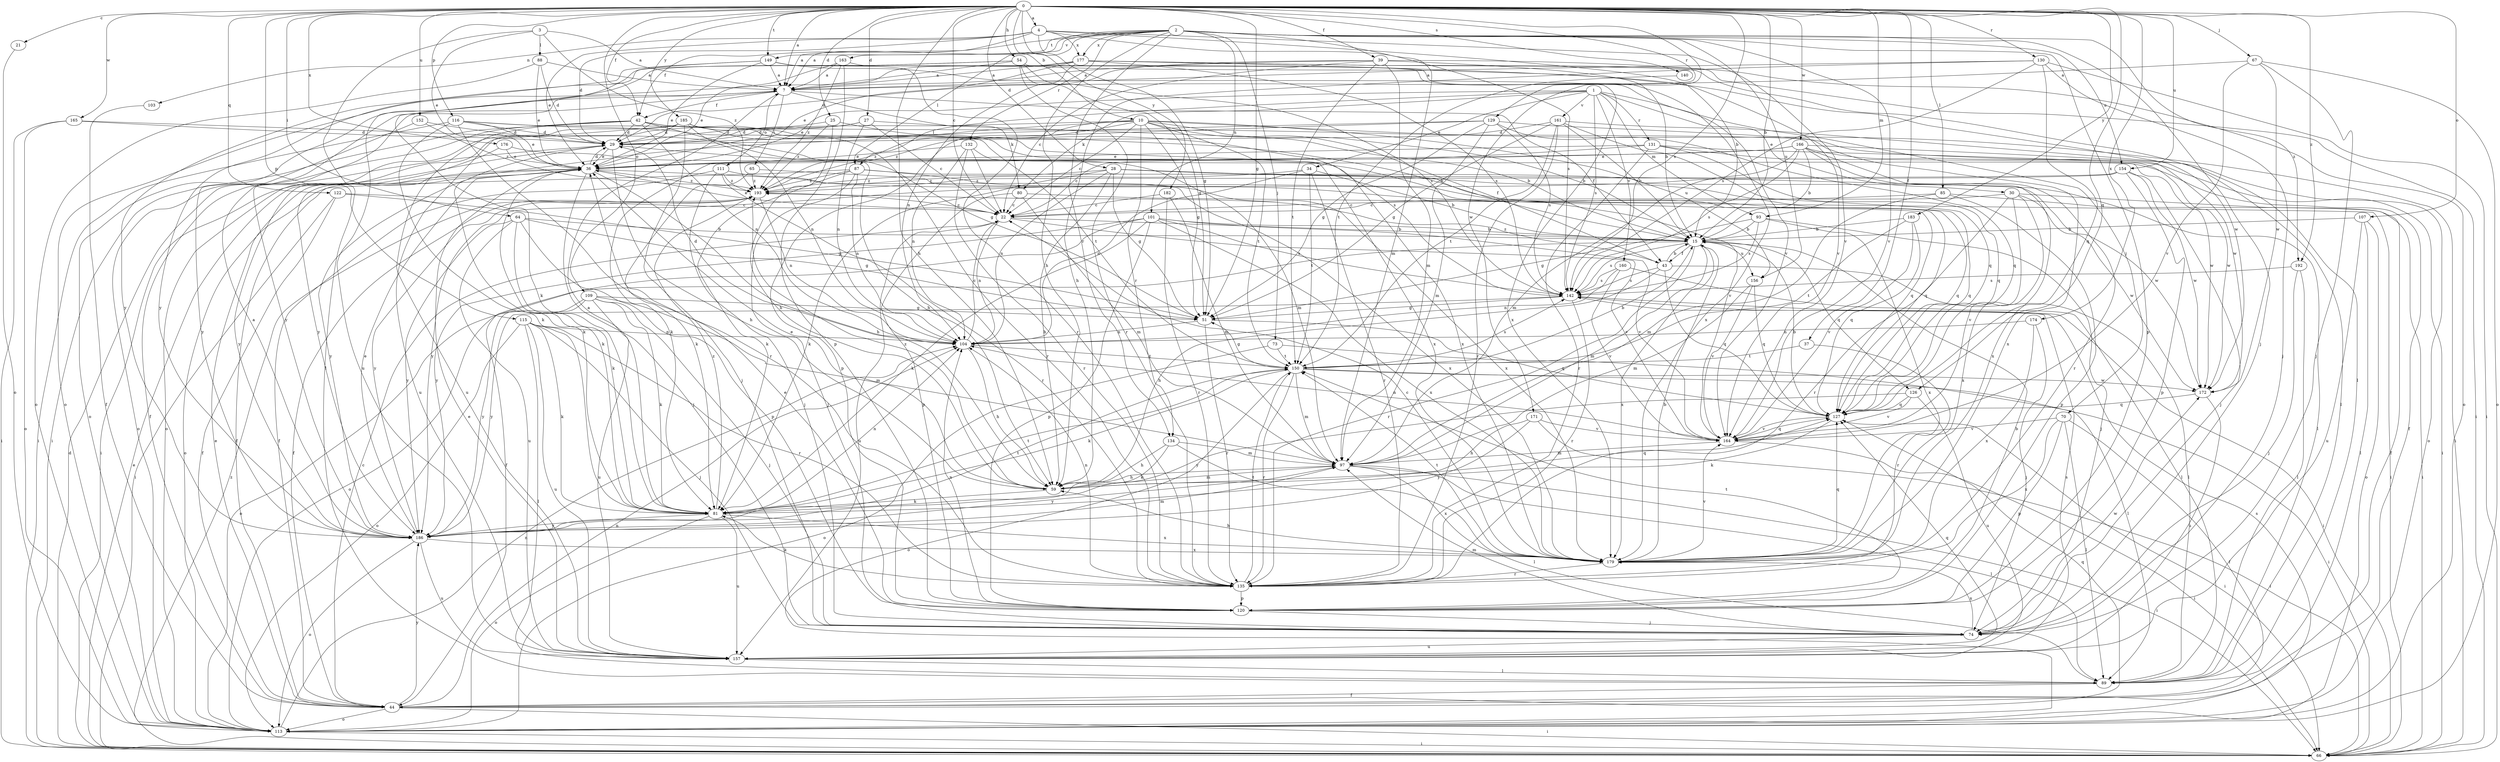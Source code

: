 strict digraph  {
0;
1;
2;
3;
4;
7;
10;
15;
21;
22;
25;
27;
28;
29;
30;
34;
36;
37;
39;
42;
43;
44;
51;
54;
59;
64;
65;
66;
67;
70;
73;
74;
80;
81;
85;
87;
88;
89;
93;
97;
101;
103;
104;
107;
109;
111;
113;
115;
116;
120;
122;
126;
127;
129;
130;
131;
132;
134;
135;
140;
142;
149;
150;
152;
154;
156;
157;
160;
161;
163;
164;
165;
166;
171;
172;
174;
176;
177;
179;
182;
183;
185;
186;
192;
193;
0 -> 4  [label=a];
0 -> 7  [label=a];
0 -> 10  [label=b];
0 -> 15  [label=b];
0 -> 21  [label=c];
0 -> 22  [label=c];
0 -> 25  [label=d];
0 -> 27  [label=d];
0 -> 28  [label=d];
0 -> 37  [label=f];
0 -> 39  [label=f];
0 -> 42  [label=f];
0 -> 51  [label=g];
0 -> 54  [label=h];
0 -> 59  [label=h];
0 -> 64  [label=i];
0 -> 67  [label=j];
0 -> 85  [label=l];
0 -> 93  [label=m];
0 -> 107  [label=o];
0 -> 109  [label=o];
0 -> 115  [label=p];
0 -> 116  [label=p];
0 -> 122  [label=q];
0 -> 126  [label=q];
0 -> 129  [label=r];
0 -> 130  [label=r];
0 -> 140  [label=s];
0 -> 142  [label=s];
0 -> 149  [label=t];
0 -> 152  [label=u];
0 -> 154  [label=u];
0 -> 165  [label=w];
0 -> 166  [label=w];
0 -> 171  [label=w];
0 -> 174  [label=x];
0 -> 176  [label=x];
0 -> 182  [label=y];
0 -> 183  [label=y];
0 -> 185  [label=y];
0 -> 192  [label=z];
1 -> 30  [label=e];
1 -> 34  [label=e];
1 -> 36  [label=e];
1 -> 70  [label=j];
1 -> 80  [label=k];
1 -> 87  [label=l];
1 -> 93  [label=m];
1 -> 131  [label=r];
1 -> 142  [label=s];
1 -> 160  [label=v];
1 -> 161  [label=v];
2 -> 7  [label=a];
2 -> 42  [label=f];
2 -> 59  [label=h];
2 -> 73  [label=j];
2 -> 74  [label=j];
2 -> 87  [label=l];
2 -> 97  [label=m];
2 -> 101  [label=n];
2 -> 120  [label=p];
2 -> 132  [label=r];
2 -> 134  [label=r];
2 -> 149  [label=t];
2 -> 154  [label=u];
2 -> 156  [label=u];
2 -> 163  [label=v];
2 -> 164  [label=v];
2 -> 177  [label=x];
2 -> 192  [label=z];
3 -> 7  [label=a];
3 -> 36  [label=e];
3 -> 88  [label=l];
3 -> 89  [label=l];
3 -> 193  [label=z];
4 -> 7  [label=a];
4 -> 15  [label=b];
4 -> 29  [label=d];
4 -> 36  [label=e];
4 -> 51  [label=g];
4 -> 103  [label=n];
4 -> 142  [label=s];
4 -> 164  [label=v];
4 -> 177  [label=x];
7 -> 42  [label=f];
7 -> 43  [label=f];
7 -> 65  [label=i];
7 -> 80  [label=k];
7 -> 111  [label=o];
7 -> 113  [label=o];
7 -> 186  [label=y];
10 -> 15  [label=b];
10 -> 22  [label=c];
10 -> 29  [label=d];
10 -> 43  [label=f];
10 -> 51  [label=g];
10 -> 66  [label=i];
10 -> 120  [label=p];
10 -> 134  [label=r];
10 -> 150  [label=t];
10 -> 156  [label=u];
10 -> 186  [label=y];
10 -> 193  [label=z];
15 -> 43  [label=f];
15 -> 97  [label=m];
15 -> 113  [label=o];
15 -> 126  [label=q];
15 -> 135  [label=r];
15 -> 142  [label=s];
15 -> 156  [label=u];
15 -> 179  [label=x];
21 -> 113  [label=o];
22 -> 15  [label=b];
22 -> 36  [label=e];
22 -> 104  [label=n];
22 -> 157  [label=u];
22 -> 164  [label=v];
25 -> 29  [label=d];
25 -> 59  [label=h];
25 -> 179  [label=x];
25 -> 193  [label=z];
27 -> 15  [label=b];
27 -> 22  [label=c];
27 -> 29  [label=d];
27 -> 104  [label=n];
27 -> 113  [label=o];
28 -> 51  [label=g];
28 -> 59  [label=h];
28 -> 81  [label=k];
28 -> 89  [label=l];
28 -> 104  [label=n];
28 -> 127  [label=q];
28 -> 172  [label=w];
28 -> 193  [label=z];
29 -> 36  [label=e];
29 -> 59  [label=h];
29 -> 66  [label=i];
29 -> 81  [label=k];
29 -> 97  [label=m];
30 -> 22  [label=c];
30 -> 44  [label=f];
30 -> 135  [label=r];
30 -> 164  [label=v];
30 -> 172  [label=w];
30 -> 179  [label=x];
34 -> 15  [label=b];
34 -> 104  [label=n];
34 -> 135  [label=r];
34 -> 150  [label=t];
34 -> 193  [label=z];
36 -> 29  [label=d];
36 -> 44  [label=f];
36 -> 59  [label=h];
36 -> 74  [label=j];
36 -> 81  [label=k];
36 -> 127  [label=q];
36 -> 186  [label=y];
36 -> 193  [label=z];
37 -> 135  [label=r];
37 -> 150  [label=t];
39 -> 7  [label=a];
39 -> 15  [label=b];
39 -> 22  [label=c];
39 -> 29  [label=d];
39 -> 97  [label=m];
39 -> 113  [label=o];
39 -> 150  [label=t];
42 -> 29  [label=d];
42 -> 59  [label=h];
42 -> 66  [label=i];
42 -> 104  [label=n];
42 -> 113  [label=o];
42 -> 142  [label=s];
42 -> 157  [label=u];
42 -> 172  [label=w];
43 -> 15  [label=b];
43 -> 59  [label=h];
43 -> 89  [label=l];
43 -> 127  [label=q];
43 -> 142  [label=s];
43 -> 193  [label=z];
44 -> 22  [label=c];
44 -> 36  [label=e];
44 -> 66  [label=i];
44 -> 104  [label=n];
44 -> 113  [label=o];
44 -> 127  [label=q];
44 -> 186  [label=y];
51 -> 104  [label=n];
51 -> 127  [label=q];
51 -> 135  [label=r];
54 -> 7  [label=a];
54 -> 51  [label=g];
54 -> 135  [label=r];
54 -> 142  [label=s];
54 -> 157  [label=u];
54 -> 172  [label=w];
54 -> 186  [label=y];
59 -> 36  [label=e];
59 -> 81  [label=k];
59 -> 97  [label=m];
59 -> 127  [label=q];
59 -> 193  [label=z];
64 -> 15  [label=b];
64 -> 51  [label=g];
64 -> 81  [label=k];
64 -> 120  [label=p];
64 -> 157  [label=u];
64 -> 186  [label=y];
65 -> 81  [label=k];
65 -> 127  [label=q];
65 -> 193  [label=z];
66 -> 29  [label=d];
66 -> 36  [label=e];
66 -> 193  [label=z];
67 -> 7  [label=a];
67 -> 74  [label=j];
67 -> 113  [label=o];
67 -> 164  [label=v];
67 -> 172  [label=w];
70 -> 44  [label=f];
70 -> 89  [label=l];
70 -> 120  [label=p];
70 -> 164  [label=v];
70 -> 179  [label=x];
73 -> 89  [label=l];
73 -> 113  [label=o];
73 -> 150  [label=t];
74 -> 97  [label=m];
74 -> 157  [label=u];
74 -> 172  [label=w];
74 -> 179  [label=x];
80 -> 22  [label=c];
80 -> 66  [label=i];
80 -> 97  [label=m];
80 -> 120  [label=p];
81 -> 7  [label=a];
81 -> 104  [label=n];
81 -> 113  [label=o];
81 -> 150  [label=t];
81 -> 157  [label=u];
81 -> 179  [label=x];
81 -> 186  [label=y];
81 -> 193  [label=z];
85 -> 22  [label=c];
85 -> 66  [label=i];
85 -> 97  [label=m];
85 -> 120  [label=p];
87 -> 74  [label=j];
87 -> 81  [label=k];
87 -> 104  [label=n];
87 -> 113  [label=o];
87 -> 127  [label=q];
87 -> 179  [label=x];
87 -> 193  [label=z];
88 -> 7  [label=a];
88 -> 29  [label=d];
88 -> 36  [label=e];
88 -> 113  [label=o];
89 -> 44  [label=f];
93 -> 15  [label=b];
93 -> 51  [label=g];
93 -> 74  [label=j];
93 -> 142  [label=s];
93 -> 179  [label=x];
97 -> 59  [label=h];
97 -> 66  [label=i];
97 -> 89  [label=l];
97 -> 179  [label=x];
97 -> 186  [label=y];
101 -> 15  [label=b];
101 -> 44  [label=f];
101 -> 81  [label=k];
101 -> 120  [label=p];
101 -> 142  [label=s];
101 -> 164  [label=v];
101 -> 179  [label=x];
101 -> 186  [label=y];
103 -> 44  [label=f];
104 -> 22  [label=c];
104 -> 29  [label=d];
104 -> 59  [label=h];
104 -> 150  [label=t];
107 -> 15  [label=b];
107 -> 89  [label=l];
107 -> 113  [label=o];
107 -> 157  [label=u];
109 -> 51  [label=g];
109 -> 74  [label=j];
109 -> 81  [label=k];
109 -> 97  [label=m];
109 -> 113  [label=o];
109 -> 157  [label=u];
109 -> 186  [label=y];
111 -> 44  [label=f];
111 -> 74  [label=j];
111 -> 135  [label=r];
111 -> 179  [label=x];
111 -> 193  [label=z];
113 -> 66  [label=i];
113 -> 104  [label=n];
113 -> 142  [label=s];
115 -> 74  [label=j];
115 -> 81  [label=k];
115 -> 89  [label=l];
115 -> 104  [label=n];
115 -> 113  [label=o];
115 -> 135  [label=r];
115 -> 157  [label=u];
116 -> 29  [label=d];
116 -> 36  [label=e];
116 -> 66  [label=i];
116 -> 81  [label=k];
116 -> 135  [label=r];
116 -> 150  [label=t];
116 -> 179  [label=x];
120 -> 15  [label=b];
120 -> 36  [label=e];
120 -> 74  [label=j];
120 -> 104  [label=n];
120 -> 150  [label=t];
122 -> 22  [label=c];
122 -> 44  [label=f];
122 -> 51  [label=g];
122 -> 66  [label=i];
126 -> 127  [label=q];
126 -> 157  [label=u];
126 -> 164  [label=v];
126 -> 186  [label=y];
127 -> 15  [label=b];
127 -> 66  [label=i];
127 -> 81  [label=k];
127 -> 164  [label=v];
129 -> 29  [label=d];
129 -> 51  [label=g];
129 -> 97  [label=m];
129 -> 127  [label=q];
129 -> 142  [label=s];
129 -> 179  [label=x];
129 -> 193  [label=z];
130 -> 7  [label=a];
130 -> 59  [label=h];
130 -> 66  [label=i];
130 -> 74  [label=j];
130 -> 127  [label=q];
130 -> 142  [label=s];
131 -> 36  [label=e];
131 -> 66  [label=i];
131 -> 81  [label=k];
131 -> 127  [label=q];
131 -> 135  [label=r];
131 -> 172  [label=w];
132 -> 22  [label=c];
132 -> 36  [label=e];
132 -> 44  [label=f];
132 -> 104  [label=n];
132 -> 135  [label=r];
134 -> 59  [label=h];
134 -> 81  [label=k];
134 -> 89  [label=l];
134 -> 97  [label=m];
135 -> 81  [label=k];
135 -> 104  [label=n];
135 -> 120  [label=p];
135 -> 150  [label=t];
140 -> 150  [label=t];
142 -> 51  [label=g];
142 -> 66  [label=i];
142 -> 135  [label=r];
142 -> 186  [label=y];
149 -> 7  [label=a];
149 -> 36  [label=e];
149 -> 81  [label=k];
149 -> 135  [label=r];
149 -> 164  [label=v];
149 -> 179  [label=x];
149 -> 186  [label=y];
150 -> 15  [label=b];
150 -> 51  [label=g];
150 -> 66  [label=i];
150 -> 81  [label=k];
150 -> 97  [label=m];
150 -> 113  [label=o];
150 -> 135  [label=r];
150 -> 142  [label=s];
150 -> 172  [label=w];
152 -> 29  [label=d];
152 -> 186  [label=y];
152 -> 193  [label=z];
154 -> 74  [label=j];
154 -> 120  [label=p];
154 -> 172  [label=w];
154 -> 186  [label=y];
154 -> 193  [label=z];
156 -> 97  [label=m];
156 -> 127  [label=q];
156 -> 164  [label=v];
157 -> 36  [label=e];
157 -> 89  [label=l];
157 -> 127  [label=q];
157 -> 142  [label=s];
160 -> 89  [label=l];
160 -> 104  [label=n];
160 -> 142  [label=s];
160 -> 164  [label=v];
161 -> 15  [label=b];
161 -> 29  [label=d];
161 -> 51  [label=g];
161 -> 89  [label=l];
161 -> 127  [label=q];
161 -> 135  [label=r];
161 -> 150  [label=t];
163 -> 7  [label=a];
163 -> 36  [label=e];
163 -> 120  [label=p];
163 -> 179  [label=x];
163 -> 193  [label=z];
164 -> 66  [label=i];
164 -> 97  [label=m];
164 -> 104  [label=n];
164 -> 127  [label=q];
165 -> 29  [label=d];
165 -> 51  [label=g];
165 -> 66  [label=i];
165 -> 113  [label=o];
166 -> 15  [label=b];
166 -> 22  [label=c];
166 -> 36  [label=e];
166 -> 97  [label=m];
166 -> 113  [label=o];
166 -> 135  [label=r];
166 -> 142  [label=s];
166 -> 172  [label=w];
166 -> 179  [label=x];
171 -> 59  [label=h];
171 -> 66  [label=i];
171 -> 164  [label=v];
171 -> 186  [label=y];
172 -> 127  [label=q];
172 -> 157  [label=u];
174 -> 74  [label=j];
174 -> 104  [label=n];
174 -> 179  [label=x];
176 -> 36  [label=e];
176 -> 164  [label=v];
176 -> 186  [label=y];
177 -> 7  [label=a];
177 -> 36  [label=e];
177 -> 66  [label=i];
177 -> 89  [label=l];
177 -> 104  [label=n];
177 -> 113  [label=o];
177 -> 142  [label=s];
177 -> 164  [label=v];
179 -> 15  [label=b];
179 -> 22  [label=c];
179 -> 59  [label=h];
179 -> 127  [label=q];
179 -> 135  [label=r];
179 -> 150  [label=t];
179 -> 164  [label=v];
182 -> 22  [label=c];
182 -> 97  [label=m];
182 -> 135  [label=r];
183 -> 15  [label=b];
183 -> 127  [label=q];
183 -> 150  [label=t];
183 -> 164  [label=v];
185 -> 15  [label=b];
185 -> 29  [label=d];
185 -> 44  [label=f];
185 -> 74  [label=j];
185 -> 104  [label=n];
185 -> 135  [label=r];
185 -> 157  [label=u];
186 -> 7  [label=a];
186 -> 36  [label=e];
186 -> 97  [label=m];
186 -> 113  [label=o];
186 -> 150  [label=t];
186 -> 157  [label=u];
186 -> 179  [label=x];
192 -> 74  [label=j];
192 -> 89  [label=l];
192 -> 142  [label=s];
193 -> 22  [label=c];
193 -> 44  [label=f];
193 -> 104  [label=n];
193 -> 186  [label=y];
}
